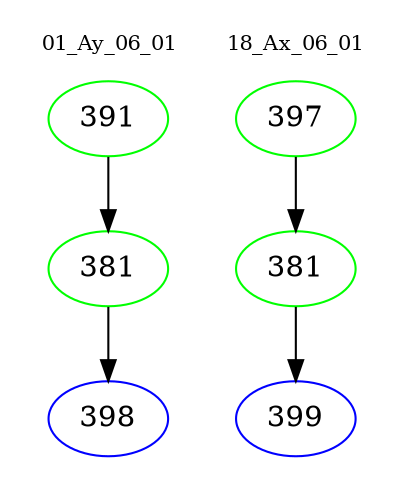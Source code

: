 digraph{
subgraph cluster_0 {
color = white
label = "01_Ay_06_01";
fontsize=10;
T0_391 [label="391", color="green"]
T0_391 -> T0_381 [color="black"]
T0_381 [label="381", color="green"]
T0_381 -> T0_398 [color="black"]
T0_398 [label="398", color="blue"]
}
subgraph cluster_1 {
color = white
label = "18_Ax_06_01";
fontsize=10;
T1_397 [label="397", color="green"]
T1_397 -> T1_381 [color="black"]
T1_381 [label="381", color="green"]
T1_381 -> T1_399 [color="black"]
T1_399 [label="399", color="blue"]
}
}
